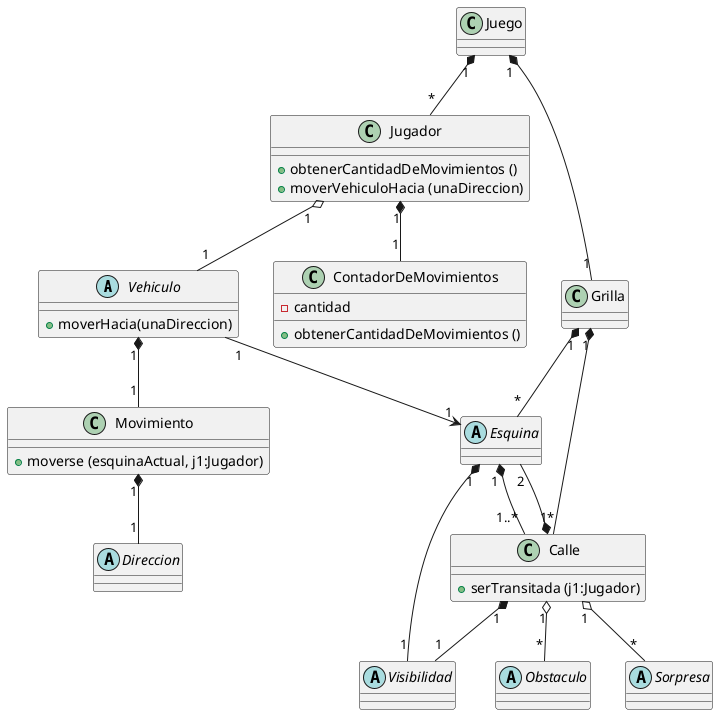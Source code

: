 @startuml
'Una moto atraviesa la grilla sin obstáculos y la cantidad de movimientos es X
abstract class Vehiculo{
+ moverHacia(unaDireccion)
}

class Jugador {
    + obtenerCantidadDeMovimientos ()
    + moverVehiculoHacia (unaDireccion)
}

class Grilla

class Calle{
+ serTransitada (j1:Jugador)
}

class Movimiento {
+ moverse (esquinaActual, j1:Jugador)
}

abstract class Esquina

abstract class Direccion

abstract class Obstaculo

abstract class Visibilidad
Calle "1" *-- "1" Visibilidad
Esquina "1" *-- "1" Visibilidad

'class Turno
class Juego

class ContadorDeMovimientos{
- cantidad

+ obtenerCantidadDeMovimientos ()
}


abstract class Sorpresa

Calle "1" *-- "2" Esquina
Esquina "1" *-- "1..*" Calle
Jugador "1" *-- "1" ContadorDeMovimientos
Juego "1" *-- "*" Jugador
Calle "1" o-- "*" Sorpresa
Calle "1" o-- "*" Obstaculo
Vehiculo "1" --> "1" Esquina
Grilla  "1" *-- "*" Esquina
Grilla  "1" *-- "*" Calle
Juego "1" *-- "1" Grilla
Jugador "1" o-- "1" Vehiculo
Vehiculo "1" *-- "1" Movimiento
Movimiento "1" *-- "1"Direccion




@endu
--------------------------------------------------
@startuml
'https://plantuml.com/sequence-diagram

autonumber

":TestCase" -> ":Vehiculo": MoverHacia(derecha: DirDerecha)
":Vehiculo" -> "derecha:DirDerecha":

@enduml
qqv-duno-sdf